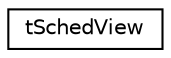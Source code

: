 digraph "Graphical Class Hierarchy"
{
  edge [fontname="Helvetica",fontsize="10",labelfontname="Helvetica",labelfontsize="10"];
  node [fontname="Helvetica",fontsize="10",shape=record];
  rankdir="LR";
  Node1 [label="tSchedView",height=0.2,width=0.4,color="black", fillcolor="white", style="filled",URL="$structt_sched_view.html"];
}
